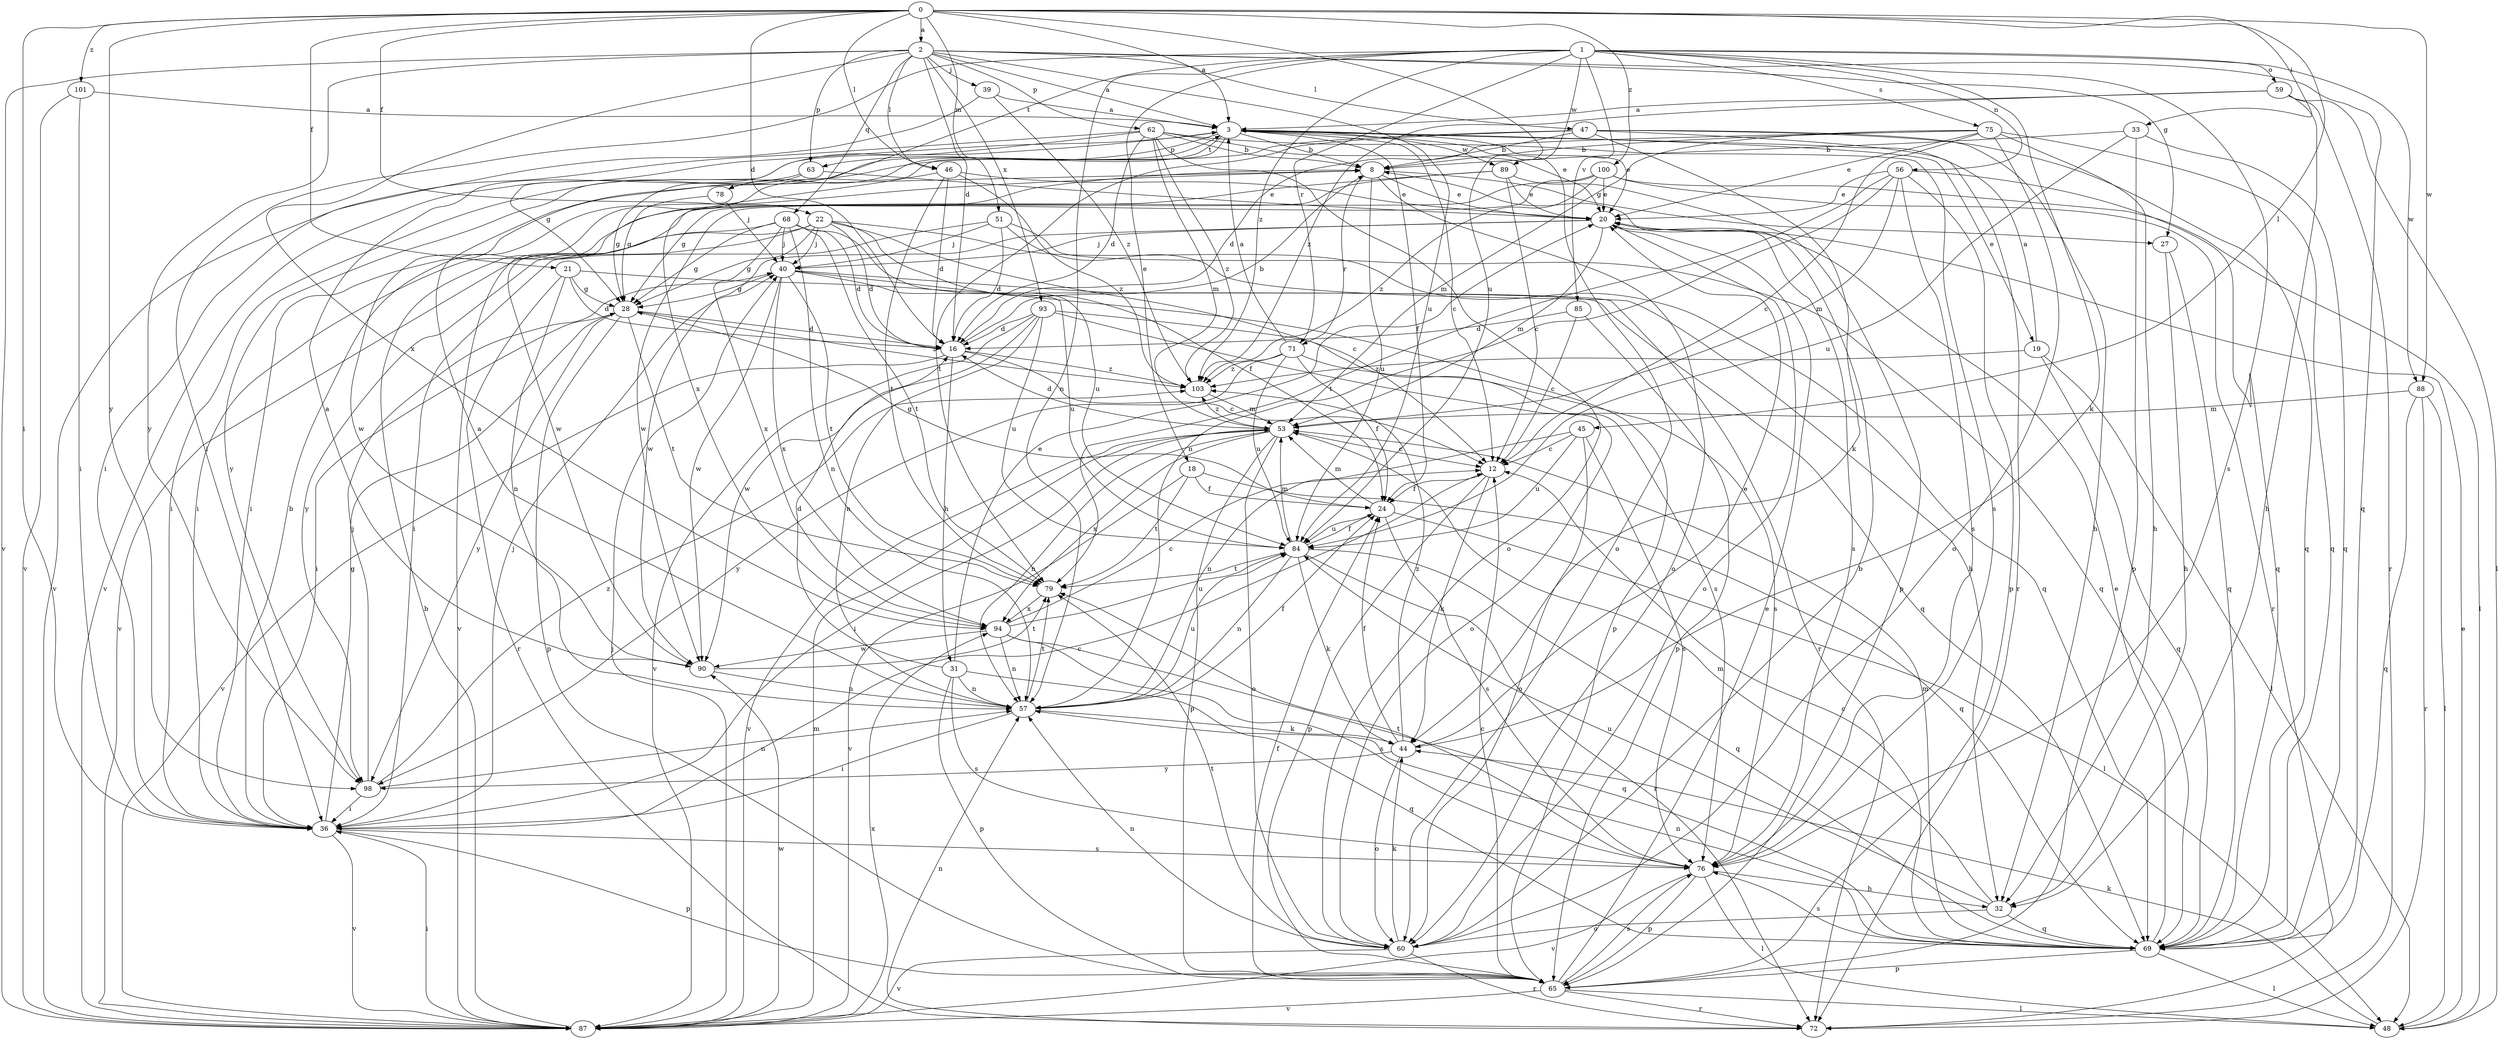 strict digraph  {
0;
1;
2;
3;
8;
12;
16;
18;
19;
20;
21;
22;
24;
27;
28;
31;
32;
33;
36;
39;
40;
44;
45;
46;
47;
48;
51;
53;
56;
57;
59;
60;
62;
63;
65;
68;
69;
71;
72;
75;
76;
78;
79;
84;
85;
87;
88;
89;
90;
93;
94;
98;
100;
101;
103;
0 -> 2  [label=a];
0 -> 3  [label=a];
0 -> 16  [label=d];
0 -> 21  [label=f];
0 -> 22  [label=f];
0 -> 33  [label=i];
0 -> 36  [label=i];
0 -> 45  [label=l];
0 -> 46  [label=l];
0 -> 51  [label=m];
0 -> 84  [label=u];
0 -> 88  [label=w];
0 -> 98  [label=y];
0 -> 100  [label=z];
0 -> 101  [label=z];
1 -> 18  [label=e];
1 -> 36  [label=i];
1 -> 44  [label=k];
1 -> 56  [label=n];
1 -> 57  [label=n];
1 -> 59  [label=o];
1 -> 71  [label=r];
1 -> 75  [label=s];
1 -> 76  [label=s];
1 -> 78  [label=t];
1 -> 85  [label=v];
1 -> 88  [label=w];
1 -> 89  [label=w];
1 -> 103  [label=z];
2 -> 3  [label=a];
2 -> 16  [label=d];
2 -> 27  [label=g];
2 -> 39  [label=j];
2 -> 46  [label=l];
2 -> 47  [label=l];
2 -> 62  [label=p];
2 -> 63  [label=p];
2 -> 68  [label=q];
2 -> 69  [label=q];
2 -> 84  [label=u];
2 -> 87  [label=v];
2 -> 93  [label=x];
2 -> 94  [label=x];
2 -> 98  [label=y];
3 -> 8  [label=b];
3 -> 12  [label=c];
3 -> 19  [label=e];
3 -> 20  [label=e];
3 -> 24  [label=f];
3 -> 60  [label=o];
3 -> 63  [label=p];
3 -> 78  [label=t];
3 -> 87  [label=v];
3 -> 89  [label=w];
3 -> 94  [label=x];
8 -> 20  [label=e];
8 -> 27  [label=g];
8 -> 36  [label=i];
8 -> 60  [label=o];
8 -> 71  [label=r];
8 -> 84  [label=u];
12 -> 24  [label=f];
12 -> 44  [label=k];
12 -> 65  [label=p];
16 -> 8  [label=b];
16 -> 12  [label=c];
16 -> 31  [label=h];
16 -> 87  [label=v];
16 -> 103  [label=z];
18 -> 24  [label=f];
18 -> 69  [label=q];
18 -> 79  [label=t];
18 -> 87  [label=v];
19 -> 3  [label=a];
19 -> 48  [label=l];
19 -> 69  [label=q];
19 -> 103  [label=z];
20 -> 40  [label=j];
20 -> 53  [label=m];
20 -> 60  [label=o];
20 -> 76  [label=s];
20 -> 90  [label=w];
21 -> 16  [label=d];
21 -> 28  [label=g];
21 -> 57  [label=n];
21 -> 69  [label=q];
21 -> 72  [label=r];
22 -> 12  [label=c];
22 -> 16  [label=d];
22 -> 24  [label=f];
22 -> 28  [label=g];
22 -> 40  [label=j];
22 -> 69  [label=q];
22 -> 87  [label=v];
22 -> 98  [label=y];
24 -> 28  [label=g];
24 -> 48  [label=l];
24 -> 53  [label=m];
24 -> 76  [label=s];
24 -> 84  [label=u];
27 -> 32  [label=h];
27 -> 69  [label=q];
28 -> 16  [label=d];
28 -> 36  [label=i];
28 -> 65  [label=p];
28 -> 79  [label=t];
28 -> 98  [label=y];
28 -> 103  [label=z];
31 -> 16  [label=d];
31 -> 20  [label=e];
31 -> 57  [label=n];
31 -> 65  [label=p];
31 -> 69  [label=q];
31 -> 76  [label=s];
32 -> 53  [label=m];
32 -> 60  [label=o];
32 -> 69  [label=q];
32 -> 84  [label=u];
33 -> 8  [label=b];
33 -> 65  [label=p];
33 -> 69  [label=q];
33 -> 84  [label=u];
36 -> 8  [label=b];
36 -> 12  [label=c];
36 -> 28  [label=g];
36 -> 40  [label=j];
36 -> 65  [label=p];
36 -> 76  [label=s];
36 -> 87  [label=v];
39 -> 3  [label=a];
39 -> 36  [label=i];
39 -> 103  [label=z];
40 -> 28  [label=g];
40 -> 65  [label=p];
40 -> 72  [label=r];
40 -> 79  [label=t];
40 -> 84  [label=u];
40 -> 90  [label=w];
40 -> 94  [label=x];
44 -> 20  [label=e];
44 -> 24  [label=f];
44 -> 60  [label=o];
44 -> 98  [label=y];
44 -> 103  [label=z];
45 -> 12  [label=c];
45 -> 57  [label=n];
45 -> 60  [label=o];
45 -> 76  [label=s];
45 -> 84  [label=u];
46 -> 16  [label=d];
46 -> 20  [label=e];
46 -> 79  [label=t];
46 -> 90  [label=w];
46 -> 103  [label=z];
47 -> 8  [label=b];
47 -> 32  [label=h];
47 -> 44  [label=k];
47 -> 69  [label=q];
47 -> 72  [label=r];
47 -> 79  [label=t];
47 -> 98  [label=y];
48 -> 20  [label=e];
48 -> 44  [label=k];
51 -> 16  [label=d];
51 -> 32  [label=h];
51 -> 36  [label=i];
51 -> 40  [label=j];
51 -> 69  [label=q];
53 -> 12  [label=c];
53 -> 16  [label=d];
53 -> 36  [label=i];
53 -> 57  [label=n];
53 -> 60  [label=o];
53 -> 65  [label=p];
53 -> 87  [label=v];
53 -> 94  [label=x];
53 -> 103  [label=z];
56 -> 20  [label=e];
56 -> 53  [label=m];
56 -> 57  [label=n];
56 -> 65  [label=p];
56 -> 69  [label=q];
56 -> 76  [label=s];
56 -> 79  [label=t];
57 -> 3  [label=a];
57 -> 24  [label=f];
57 -> 36  [label=i];
57 -> 44  [label=k];
57 -> 79  [label=t];
57 -> 84  [label=u];
59 -> 3  [label=a];
59 -> 32  [label=h];
59 -> 48  [label=l];
59 -> 72  [label=r];
59 -> 103  [label=z];
60 -> 8  [label=b];
60 -> 44  [label=k];
60 -> 57  [label=n];
60 -> 72  [label=r];
60 -> 79  [label=t];
60 -> 87  [label=v];
62 -> 8  [label=b];
62 -> 16  [label=d];
62 -> 20  [label=e];
62 -> 28  [label=g];
62 -> 53  [label=m];
62 -> 60  [label=o];
62 -> 76  [label=s];
62 -> 87  [label=v];
62 -> 103  [label=z];
63 -> 20  [label=e];
63 -> 28  [label=g];
63 -> 36  [label=i];
65 -> 12  [label=c];
65 -> 20  [label=e];
65 -> 24  [label=f];
65 -> 48  [label=l];
65 -> 72  [label=r];
65 -> 76  [label=s];
65 -> 87  [label=v];
68 -> 16  [label=d];
68 -> 28  [label=g];
68 -> 40  [label=j];
68 -> 57  [label=n];
68 -> 79  [label=t];
68 -> 84  [label=u];
68 -> 87  [label=v];
68 -> 94  [label=x];
69 -> 12  [label=c];
69 -> 20  [label=e];
69 -> 48  [label=l];
69 -> 53  [label=m];
69 -> 57  [label=n];
69 -> 65  [label=p];
69 -> 76  [label=s];
71 -> 3  [label=a];
71 -> 24  [label=f];
71 -> 76  [label=s];
71 -> 84  [label=u];
71 -> 98  [label=y];
71 -> 103  [label=z];
72 -> 57  [label=n];
75 -> 8  [label=b];
75 -> 12  [label=c];
75 -> 16  [label=d];
75 -> 20  [label=e];
75 -> 32  [label=h];
75 -> 53  [label=m];
75 -> 60  [label=o];
75 -> 69  [label=q];
76 -> 32  [label=h];
76 -> 48  [label=l];
76 -> 65  [label=p];
76 -> 79  [label=t];
76 -> 87  [label=v];
78 -> 28  [label=g];
78 -> 40  [label=j];
79 -> 94  [label=x];
84 -> 24  [label=f];
84 -> 44  [label=k];
84 -> 53  [label=m];
84 -> 57  [label=n];
84 -> 69  [label=q];
84 -> 72  [label=r];
84 -> 79  [label=t];
85 -> 12  [label=c];
85 -> 16  [label=d];
85 -> 65  [label=p];
87 -> 8  [label=b];
87 -> 36  [label=i];
87 -> 40  [label=j];
87 -> 53  [label=m];
87 -> 90  [label=w];
87 -> 94  [label=x];
88 -> 48  [label=l];
88 -> 53  [label=m];
88 -> 69  [label=q];
88 -> 72  [label=r];
89 -> 12  [label=c];
89 -> 20  [label=e];
89 -> 36  [label=i];
89 -> 65  [label=p];
89 -> 90  [label=w];
90 -> 3  [label=a];
90 -> 57  [label=n];
90 -> 79  [label=t];
93 -> 16  [label=d];
93 -> 57  [label=n];
93 -> 60  [label=o];
93 -> 76  [label=s];
93 -> 84  [label=u];
93 -> 87  [label=v];
93 -> 90  [label=w];
94 -> 12  [label=c];
94 -> 57  [label=n];
94 -> 69  [label=q];
94 -> 76  [label=s];
94 -> 84  [label=u];
94 -> 90  [label=w];
98 -> 36  [label=i];
98 -> 40  [label=j];
98 -> 57  [label=n];
98 -> 103  [label=z];
100 -> 20  [label=e];
100 -> 28  [label=g];
100 -> 48  [label=l];
100 -> 72  [label=r];
100 -> 90  [label=w];
100 -> 103  [label=z];
101 -> 3  [label=a];
101 -> 36  [label=i];
101 -> 87  [label=v];
103 -> 53  [label=m];
}

